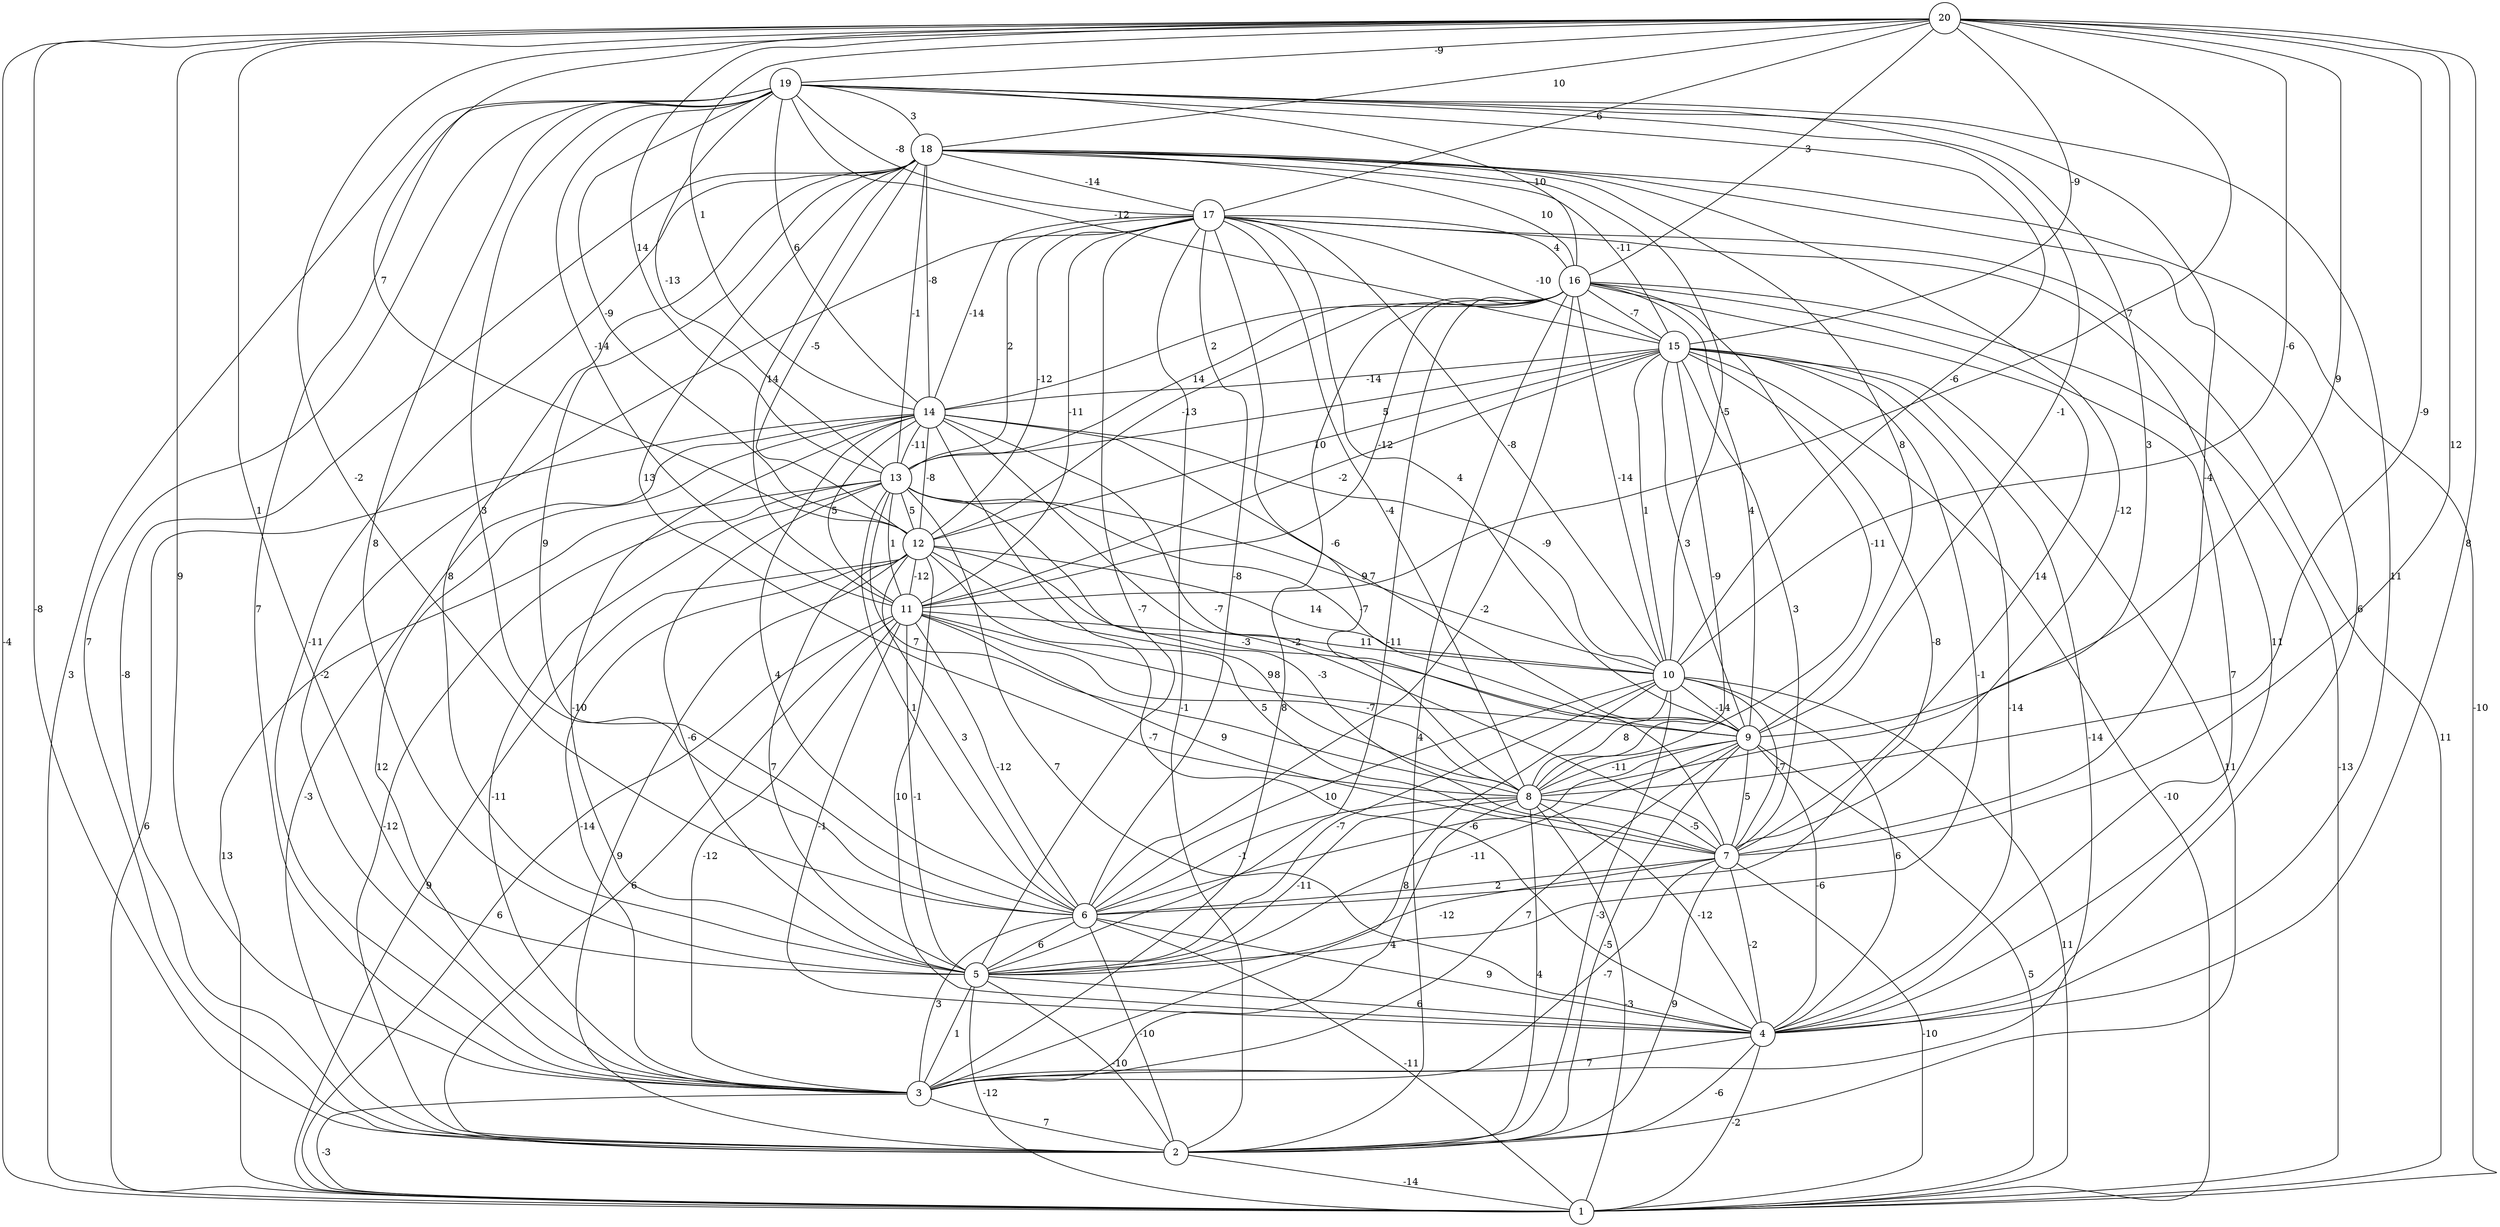 graph { 
	 fontname="Helvetica,Arial,sans-serif" 
	 node [shape = circle]; 
	 20 -- 1 [label = "-4"];
	 20 -- 2 [label = "-8"];
	 20 -- 3 [label = "9"];
	 20 -- 4 [label = "8"];
	 20 -- 5 [label = "1"];
	 20 -- 6 [label = "-2"];
	 20 -- 7 [label = "12"];
	 20 -- 8 [label = "-9"];
	 20 -- 9 [label = "9"];
	 20 -- 10 [label = "-6"];
	 20 -- 11 [label = "7"];
	 20 -- 12 [label = "7"];
	 20 -- 13 [label = "14"];
	 20 -- 14 [label = "1"];
	 20 -- 15 [label = "-9"];
	 20 -- 16 [label = "3"];
	 20 -- 17 [label = "-6"];
	 20 -- 18 [label = "10"];
	 20 -- 19 [label = "-9"];
	 19 -- 1 [label = "3"];
	 19 -- 2 [label = "7"];
	 19 -- 3 [label = "7"];
	 19 -- 4 [label = "11"];
	 19 -- 5 [label = "8"];
	 19 -- 6 [label = "3"];
	 19 -- 7 [label = "-4"];
	 19 -- 8 [label = "3"];
	 19 -- 9 [label = "-1"];
	 19 -- 10 [label = "-6"];
	 19 -- 11 [label = "-14"];
	 19 -- 12 [label = "-9"];
	 19 -- 13 [label = "-13"];
	 19 -- 14 [label = "6"];
	 19 -- 15 [label = "-12"];
	 19 -- 16 [label = "10"];
	 19 -- 17 [label = "-8"];
	 19 -- 18 [label = "3"];
	 18 -- 1 [label = "-10"];
	 18 -- 2 [label = "-8"];
	 18 -- 3 [label = "-11"];
	 18 -- 4 [label = "6"];
	 18 -- 5 [label = "8"];
	 18 -- 6 [label = "9"];
	 18 -- 7 [label = "-12"];
	 18 -- 8 [label = "13"];
	 18 -- 9 [label = "8"];
	 18 -- 10 [label = "-5"];
	 18 -- 11 [label = "14"];
	 18 -- 12 [label = "-5"];
	 18 -- 13 [label = "-1"];
	 18 -- 14 [label = "-8"];
	 18 -- 15 [label = "-11"];
	 18 -- 16 [label = "10"];
	 18 -- 17 [label = "-14"];
	 17 -- 1 [label = "11"];
	 17 -- 2 [label = "-1"];
	 17 -- 3 [label = "-2"];
	 17 -- 4 [label = "11"];
	 17 -- 5 [label = "-7"];
	 17 -- 6 [label = "-8"];
	 17 -- 7 [label = "-6"];
	 17 -- 8 [label = "-4"];
	 17 -- 9 [label = "4"];
	 17 -- 10 [label = "-8"];
	 17 -- 11 [label = "-11"];
	 17 -- 12 [label = "-12"];
	 17 -- 13 [label = "2"];
	 17 -- 14 [label = "-14"];
	 17 -- 15 [label = "-10"];
	 17 -- 16 [label = "4"];
	 16 -- 1 [label = "-13"];
	 16 -- 2 [label = "4"];
	 16 -- 3 [label = "8"];
	 16 -- 4 [label = "7"];
	 16 -- 5 [label = "-11"];
	 16 -- 6 [label = "-2"];
	 16 -- 7 [label = "14"];
	 16 -- 8 [label = "-11"];
	 16 -- 9 [label = "4"];
	 16 -- 10 [label = "-14"];
	 16 -- 11 [label = "-12"];
	 16 -- 12 [label = "-13"];
	 16 -- 13 [label = "14"];
	 16 -- 14 [label = "2"];
	 16 -- 15 [label = "-7"];
	 15 -- 1 [label = "-10"];
	 15 -- 2 [label = "11"];
	 15 -- 3 [label = "-14"];
	 15 -- 4 [label = "-14"];
	 15 -- 5 [label = "-1"];
	 15 -- 6 [label = "-8"];
	 15 -- 7 [label = "3"];
	 15 -- 8 [label = "-9"];
	 15 -- 9 [label = "3"];
	 15 -- 10 [label = "1"];
	 15 -- 11 [label = "-2"];
	 15 -- 12 [label = "10"];
	 15 -- 13 [label = "5"];
	 15 -- 14 [label = "-14"];
	 14 -- 1 [label = "6"];
	 14 -- 2 [label = "-3"];
	 14 -- 3 [label = "12"];
	 14 -- 4 [label = "-7"];
	 14 -- 5 [label = "-10"];
	 14 -- 6 [label = "4"];
	 14 -- 7 [label = "-2"];
	 14 -- 8 [label = "-7"];
	 14 -- 9 [label = "7"];
	 14 -- 10 [label = "-9"];
	 14 -- 11 [label = "5"];
	 14 -- 12 [label = "-8"];
	 14 -- 13 [label = "-11"];
	 13 -- 1 [label = "13"];
	 13 -- 2 [label = "-12"];
	 13 -- 3 [label = "-11"];
	 13 -- 4 [label = "7"];
	 13 -- 5 [label = "-6"];
	 13 -- 6 [label = "1"];
	 13 -- 7 [label = "-3"];
	 13 -- 8 [label = "7"];
	 13 -- 9 [label = "-7"];
	 13 -- 10 [label = "9"];
	 13 -- 11 [label = "1"];
	 13 -- 12 [label = "5"];
	 12 -- 1 [label = "9"];
	 12 -- 2 [label = "9"];
	 12 -- 3 [label = "-14"];
	 12 -- 4 [label = "10"];
	 12 -- 5 [label = "7"];
	 12 -- 6 [label = "3"];
	 12 -- 7 [label = "5"];
	 12 -- 8 [label = "8"];
	 12 -- 9 [label = "-3"];
	 12 -- 10 [label = "14"];
	 12 -- 11 [label = "-12"];
	 11 -- 1 [label = "6"];
	 11 -- 2 [label = "6"];
	 11 -- 3 [label = "-12"];
	 11 -- 4 [label = "-1"];
	 11 -- 5 [label = "-1"];
	 11 -- 6 [label = "-12"];
	 11 -- 7 [label = "9"];
	 11 -- 8 [label = "-7"];
	 11 -- 9 [label = "9"];
	 11 -- 10 [label = "11"];
	 10 -- 1 [label = "11"];
	 10 -- 2 [label = "-3"];
	 10 -- 3 [label = "8"];
	 10 -- 4 [label = "6"];
	 10 -- 5 [label = "-7"];
	 10 -- 6 [label = "10"];
	 10 -- 7 [label = "-7"];
	 10 -- 8 [label = "8"];
	 10 -- 9 [label = "-14"];
	 9 -- 1 [label = "5"];
	 9 -- 2 [label = "-5"];
	 9 -- 3 [label = "7"];
	 9 -- 4 [label = "-6"];
	 9 -- 5 [label = "-11"];
	 9 -- 6 [label = "-6"];
	 9 -- 7 [label = "5"];
	 9 -- 8 [label = "-11"];
	 8 -- 1 [label = "-3"];
	 8 -- 2 [label = "4"];
	 8 -- 3 [label = "4"];
	 8 -- 4 [label = "-12"];
	 8 -- 5 [label = "-11"];
	 8 -- 6 [label = "-1"];
	 8 -- 7 [label = "-5"];
	 7 -- 1 [label = "-10"];
	 7 -- 2 [label = "9"];
	 7 -- 3 [label = "-7"];
	 7 -- 4 [label = "-2"];
	 7 -- 5 [label = "-12"];
	 7 -- 6 [label = "2"];
	 6 -- 1 [label = "-11"];
	 6 -- 2 [label = "-10"];
	 6 -- 3 [label = "3"];
	 6 -- 4 [label = "9"];
	 6 -- 5 [label = "6"];
	 5 -- 1 [label = "-12"];
	 5 -- 2 [label = "-10"];
	 5 -- 3 [label = "1"];
	 5 -- 4 [label = "6"];
	 4 -- 1 [label = "-2"];
	 4 -- 2 [label = "-6"];
	 4 -- 3 [label = "7"];
	 3 -- 1 [label = "-3"];
	 3 -- 2 [label = "7"];
	 2 -- 1 [label = "-14"];
	 1;
	 2;
	 3;
	 4;
	 5;
	 6;
	 7;
	 8;
	 9;
	 10;
	 11;
	 12;
	 13;
	 14;
	 15;
	 16;
	 17;
	 18;
	 19;
	 20;
}

